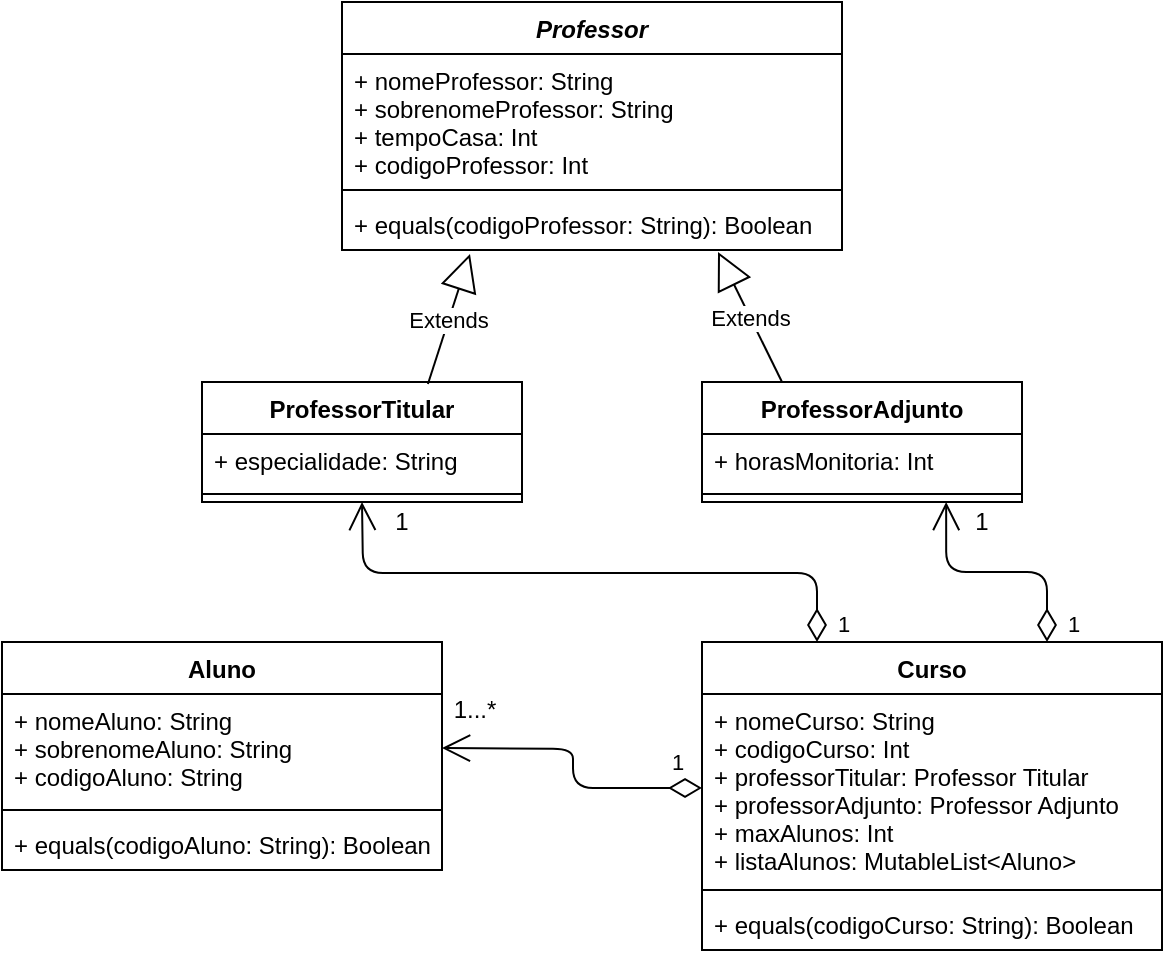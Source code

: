 <mxfile version="13.6.6" type="device"><diagram id="iP-D4FT3NbQKBJchYlg8" name="Page-1"><mxGraphModel dx="1422" dy="492" grid="1" gridSize="10" guides="1" tooltips="1" connect="1" arrows="1" fold="1" page="1" pageScale="1" pageWidth="827" pageHeight="1169" math="0" shadow="0"><root><mxCell id="0"/><mxCell id="1" parent="0"/><mxCell id="DegNSLx54GVYMMCrm3XV-13" value="ProfessorTitular" style="swimlane;fontStyle=1;align=center;verticalAlign=top;childLayout=stackLayout;horizontal=1;startSize=26;horizontalStack=0;resizeParent=1;resizeParentMax=0;resizeLast=0;collapsible=1;marginBottom=0;" vertex="1" parent="1"><mxGeometry x="180" y="230" width="160" height="60" as="geometry"/></mxCell><mxCell id="DegNSLx54GVYMMCrm3XV-14" value="+ especialidade: String" style="text;strokeColor=none;fillColor=none;align=left;verticalAlign=top;spacingLeft=4;spacingRight=4;overflow=hidden;rotatable=0;points=[[0,0.5],[1,0.5]];portConstraint=eastwest;" vertex="1" parent="DegNSLx54GVYMMCrm3XV-13"><mxGeometry y="26" width="160" height="26" as="geometry"/></mxCell><mxCell id="DegNSLx54GVYMMCrm3XV-15" value="" style="line;strokeWidth=1;fillColor=none;align=left;verticalAlign=middle;spacingTop=-1;spacingLeft=3;spacingRight=3;rotatable=0;labelPosition=right;points=[];portConstraint=eastwest;" vertex="1" parent="DegNSLx54GVYMMCrm3XV-13"><mxGeometry y="52" width="160" height="8" as="geometry"/></mxCell><mxCell id="DegNSLx54GVYMMCrm3XV-17" value="ProfessorAdjunto" style="swimlane;fontStyle=1;align=center;verticalAlign=top;childLayout=stackLayout;horizontal=1;startSize=26;horizontalStack=0;resizeParent=1;resizeParentMax=0;resizeLast=0;collapsible=1;marginBottom=0;" vertex="1" parent="1"><mxGeometry x="430" y="230" width="160" height="60" as="geometry"/></mxCell><mxCell id="DegNSLx54GVYMMCrm3XV-18" value="+ horasMonitoria: Int" style="text;strokeColor=none;fillColor=none;align=left;verticalAlign=top;spacingLeft=4;spacingRight=4;overflow=hidden;rotatable=0;points=[[0,0.5],[1,0.5]];portConstraint=eastwest;" vertex="1" parent="DegNSLx54GVYMMCrm3XV-17"><mxGeometry y="26" width="160" height="26" as="geometry"/></mxCell><mxCell id="DegNSLx54GVYMMCrm3XV-19" value="" style="line;strokeWidth=1;fillColor=none;align=left;verticalAlign=middle;spacingTop=-1;spacingLeft=3;spacingRight=3;rotatable=0;labelPosition=right;points=[];portConstraint=eastwest;" vertex="1" parent="DegNSLx54GVYMMCrm3XV-17"><mxGeometry y="52" width="160" height="8" as="geometry"/></mxCell><mxCell id="DegNSLx54GVYMMCrm3XV-9" value="Professor" style="swimlane;fontStyle=3;align=center;verticalAlign=top;childLayout=stackLayout;horizontal=1;startSize=26;horizontalStack=0;resizeParent=1;resizeParentMax=0;resizeLast=0;collapsible=1;marginBottom=0;" vertex="1" parent="1"><mxGeometry x="250" y="40" width="250" height="124" as="geometry"/></mxCell><mxCell id="DegNSLx54GVYMMCrm3XV-10" value="+ nomeProfessor: String&#10;+ sobrenomeProfessor: String&#10;+ tempoCasa: Int&#10;+ codigoProfessor: Int" style="text;strokeColor=none;fillColor=none;align=left;verticalAlign=top;spacingLeft=4;spacingRight=4;overflow=hidden;rotatable=0;points=[[0,0.5],[1,0.5]];portConstraint=eastwest;" vertex="1" parent="DegNSLx54GVYMMCrm3XV-9"><mxGeometry y="26" width="250" height="64" as="geometry"/></mxCell><mxCell id="DegNSLx54GVYMMCrm3XV-11" value="" style="line;strokeWidth=1;fillColor=none;align=left;verticalAlign=middle;spacingTop=-1;spacingLeft=3;spacingRight=3;rotatable=0;labelPosition=right;points=[];portConstraint=eastwest;" vertex="1" parent="DegNSLx54GVYMMCrm3XV-9"><mxGeometry y="90" width="250" height="8" as="geometry"/></mxCell><mxCell id="DegNSLx54GVYMMCrm3XV-12" value="+ equals(codigoProfessor: String): Boolean" style="text;strokeColor=none;fillColor=none;align=left;verticalAlign=top;spacingLeft=4;spacingRight=4;overflow=hidden;rotatable=0;points=[[0,0.5],[1,0.5]];portConstraint=eastwest;" vertex="1" parent="DegNSLx54GVYMMCrm3XV-9"><mxGeometry y="98" width="250" height="26" as="geometry"/></mxCell><mxCell id="DegNSLx54GVYMMCrm3XV-20" value="Extends" style="endArrow=block;endSize=16;endFill=0;html=1;exitX=0.706;exitY=0.017;exitDx=0;exitDy=0;entryX=0.256;entryY=1.077;entryDx=0;entryDy=0;entryPerimeter=0;exitPerimeter=0;" edge="1" parent="1" source="DegNSLx54GVYMMCrm3XV-13" target="DegNSLx54GVYMMCrm3XV-12"><mxGeometry width="160" relative="1" as="geometry"><mxPoint x="295" y="200" as="sourcePoint"/><mxPoint x="455" y="200" as="targetPoint"/></mxGeometry></mxCell><mxCell id="DegNSLx54GVYMMCrm3XV-21" value="Extends" style="endArrow=block;endSize=16;endFill=0;html=1;exitX=0.25;exitY=0;exitDx=0;exitDy=0;entryX=0.752;entryY=1.038;entryDx=0;entryDy=0;entryPerimeter=0;" edge="1" parent="1" source="DegNSLx54GVYMMCrm3XV-17" target="DegNSLx54GVYMMCrm3XV-12"><mxGeometry width="160" relative="1" as="geometry"><mxPoint x="270" y="240" as="sourcePoint"/><mxPoint x="324" y="176.002" as="targetPoint"/></mxGeometry></mxCell><mxCell id="DegNSLx54GVYMMCrm3XV-5" value="Curso" style="swimlane;fontStyle=1;align=center;verticalAlign=top;childLayout=stackLayout;horizontal=1;startSize=26;horizontalStack=0;resizeParent=1;resizeParentMax=0;resizeLast=0;collapsible=1;marginBottom=0;" vertex="1" parent="1"><mxGeometry x="430" y="360" width="230" height="154" as="geometry"/></mxCell><mxCell id="DegNSLx54GVYMMCrm3XV-6" value="+ nomeCurso: String&#10;+ codigoCurso: Int&#10;+ professorTitular: Professor Titular&#10;+ professorAdjunto: Professor Adjunto&#10;+ maxAlunos: Int&#10;+ listaAlunos: MutableList&lt;Aluno&gt;" style="text;strokeColor=none;fillColor=none;align=left;verticalAlign=top;spacingLeft=4;spacingRight=4;overflow=hidden;rotatable=0;points=[[0,0.5],[1,0.5]];portConstraint=eastwest;" vertex="1" parent="DegNSLx54GVYMMCrm3XV-5"><mxGeometry y="26" width="230" height="94" as="geometry"/></mxCell><mxCell id="DegNSLx54GVYMMCrm3XV-7" value="" style="line;strokeWidth=1;fillColor=none;align=left;verticalAlign=middle;spacingTop=-1;spacingLeft=3;spacingRight=3;rotatable=0;labelPosition=right;points=[];portConstraint=eastwest;" vertex="1" parent="DegNSLx54GVYMMCrm3XV-5"><mxGeometry y="120" width="230" height="8" as="geometry"/></mxCell><mxCell id="DegNSLx54GVYMMCrm3XV-8" value="+ equals(codigoCurso: String): Boolean" style="text;strokeColor=none;fillColor=none;align=left;verticalAlign=top;spacingLeft=4;spacingRight=4;overflow=hidden;rotatable=0;points=[[0,0.5],[1,0.5]];portConstraint=eastwest;" vertex="1" parent="DegNSLx54GVYMMCrm3XV-5"><mxGeometry y="128" width="230" height="26" as="geometry"/></mxCell><mxCell id="DegNSLx54GVYMMCrm3XV-1" value="Aluno" style="swimlane;fontStyle=1;align=center;verticalAlign=top;childLayout=stackLayout;horizontal=1;startSize=26;horizontalStack=0;resizeParent=1;resizeParentMax=0;resizeLast=0;collapsible=1;marginBottom=0;" vertex="1" parent="1"><mxGeometry x="80" y="360" width="220" height="114" as="geometry"/></mxCell><mxCell id="DegNSLx54GVYMMCrm3XV-2" value="+ nomeAluno: String&#10;+ sobrenomeAluno: String&#10;+ codigoAluno: String" style="text;strokeColor=none;fillColor=none;align=left;verticalAlign=top;spacingLeft=4;spacingRight=4;overflow=hidden;rotatable=0;points=[[0,0.5],[1,0.5]];portConstraint=eastwest;" vertex="1" parent="DegNSLx54GVYMMCrm3XV-1"><mxGeometry y="26" width="220" height="54" as="geometry"/></mxCell><mxCell id="DegNSLx54GVYMMCrm3XV-3" value="" style="line;strokeWidth=1;fillColor=none;align=left;verticalAlign=middle;spacingTop=-1;spacingLeft=3;spacingRight=3;rotatable=0;labelPosition=right;points=[];portConstraint=eastwest;" vertex="1" parent="DegNSLx54GVYMMCrm3XV-1"><mxGeometry y="80" width="220" height="8" as="geometry"/></mxCell><mxCell id="DegNSLx54GVYMMCrm3XV-4" value="+ equals(codigoAluno: String): Boolean" style="text;strokeColor=none;fillColor=none;align=left;verticalAlign=top;spacingLeft=4;spacingRight=4;overflow=hidden;rotatable=0;points=[[0,0.5],[1,0.5]];portConstraint=eastwest;" vertex="1" parent="DegNSLx54GVYMMCrm3XV-1"><mxGeometry y="88" width="220" height="26" as="geometry"/></mxCell><mxCell id="DegNSLx54GVYMMCrm3XV-25" value="1" style="endArrow=open;html=1;endSize=12;startArrow=diamondThin;startSize=14;startFill=0;edgeStyle=orthogonalEdgeStyle;align=left;verticalAlign=bottom;exitX=0.25;exitY=0;exitDx=0;exitDy=0;" edge="1" parent="1" source="DegNSLx54GVYMMCrm3XV-5"><mxGeometry x="-1" y="-7" relative="1" as="geometry"><mxPoint x="440" y="370" as="sourcePoint"/><mxPoint x="260" y="290" as="targetPoint"/><mxPoint x="1" as="offset"/></mxGeometry></mxCell><mxCell id="DegNSLx54GVYMMCrm3XV-26" value="1" style="endArrow=open;html=1;endSize=12;startArrow=diamondThin;startSize=14;startFill=0;edgeStyle=orthogonalEdgeStyle;align=left;verticalAlign=bottom;exitX=0.75;exitY=0;exitDx=0;exitDy=0;entryX=0.763;entryY=1;entryDx=0;entryDy=0;entryPerimeter=0;" edge="1" parent="1" source="DegNSLx54GVYMMCrm3XV-5" target="DegNSLx54GVYMMCrm3XV-19"><mxGeometry x="-0.419" y="36" relative="1" as="geometry"><mxPoint x="497.5" y="370" as="sourcePoint"/><mxPoint x="545" y="300" as="targetPoint"/><mxPoint x="8" y="-1" as="offset"/></mxGeometry></mxCell><mxCell id="DegNSLx54GVYMMCrm3XV-28" value="1" style="text;html=1;strokeColor=none;fillColor=none;align=center;verticalAlign=middle;whiteSpace=wrap;rounded=0;" vertex="1" parent="1"><mxGeometry x="270" y="290" width="20" height="20" as="geometry"/></mxCell><mxCell id="DegNSLx54GVYMMCrm3XV-29" value="1" style="text;html=1;strokeColor=none;fillColor=none;align=center;verticalAlign=middle;whiteSpace=wrap;rounded=0;" vertex="1" parent="1"><mxGeometry x="560" y="290" width="20" height="20" as="geometry"/></mxCell><mxCell id="DegNSLx54GVYMMCrm3XV-30" value="1" style="endArrow=open;html=1;endSize=12;startArrow=diamondThin;startSize=14;startFill=0;edgeStyle=orthogonalEdgeStyle;align=left;verticalAlign=bottom;exitX=0;exitY=0.5;exitDx=0;exitDy=0;" edge="1" parent="1" source="DegNSLx54GVYMMCrm3XV-6"><mxGeometry x="-0.769" y="-4" relative="1" as="geometry"><mxPoint x="497.5" y="370.0" as="sourcePoint"/><mxPoint x="300" y="413" as="targetPoint"/><mxPoint as="offset"/></mxGeometry></mxCell><mxCell id="DegNSLx54GVYMMCrm3XV-31" value="1...*" style="text;html=1;strokeColor=none;fillColor=none;align=center;verticalAlign=middle;whiteSpace=wrap;rounded=0;" vertex="1" parent="1"><mxGeometry x="303" y="384" width="27" height="20" as="geometry"/></mxCell></root></mxGraphModel></diagram></mxfile>